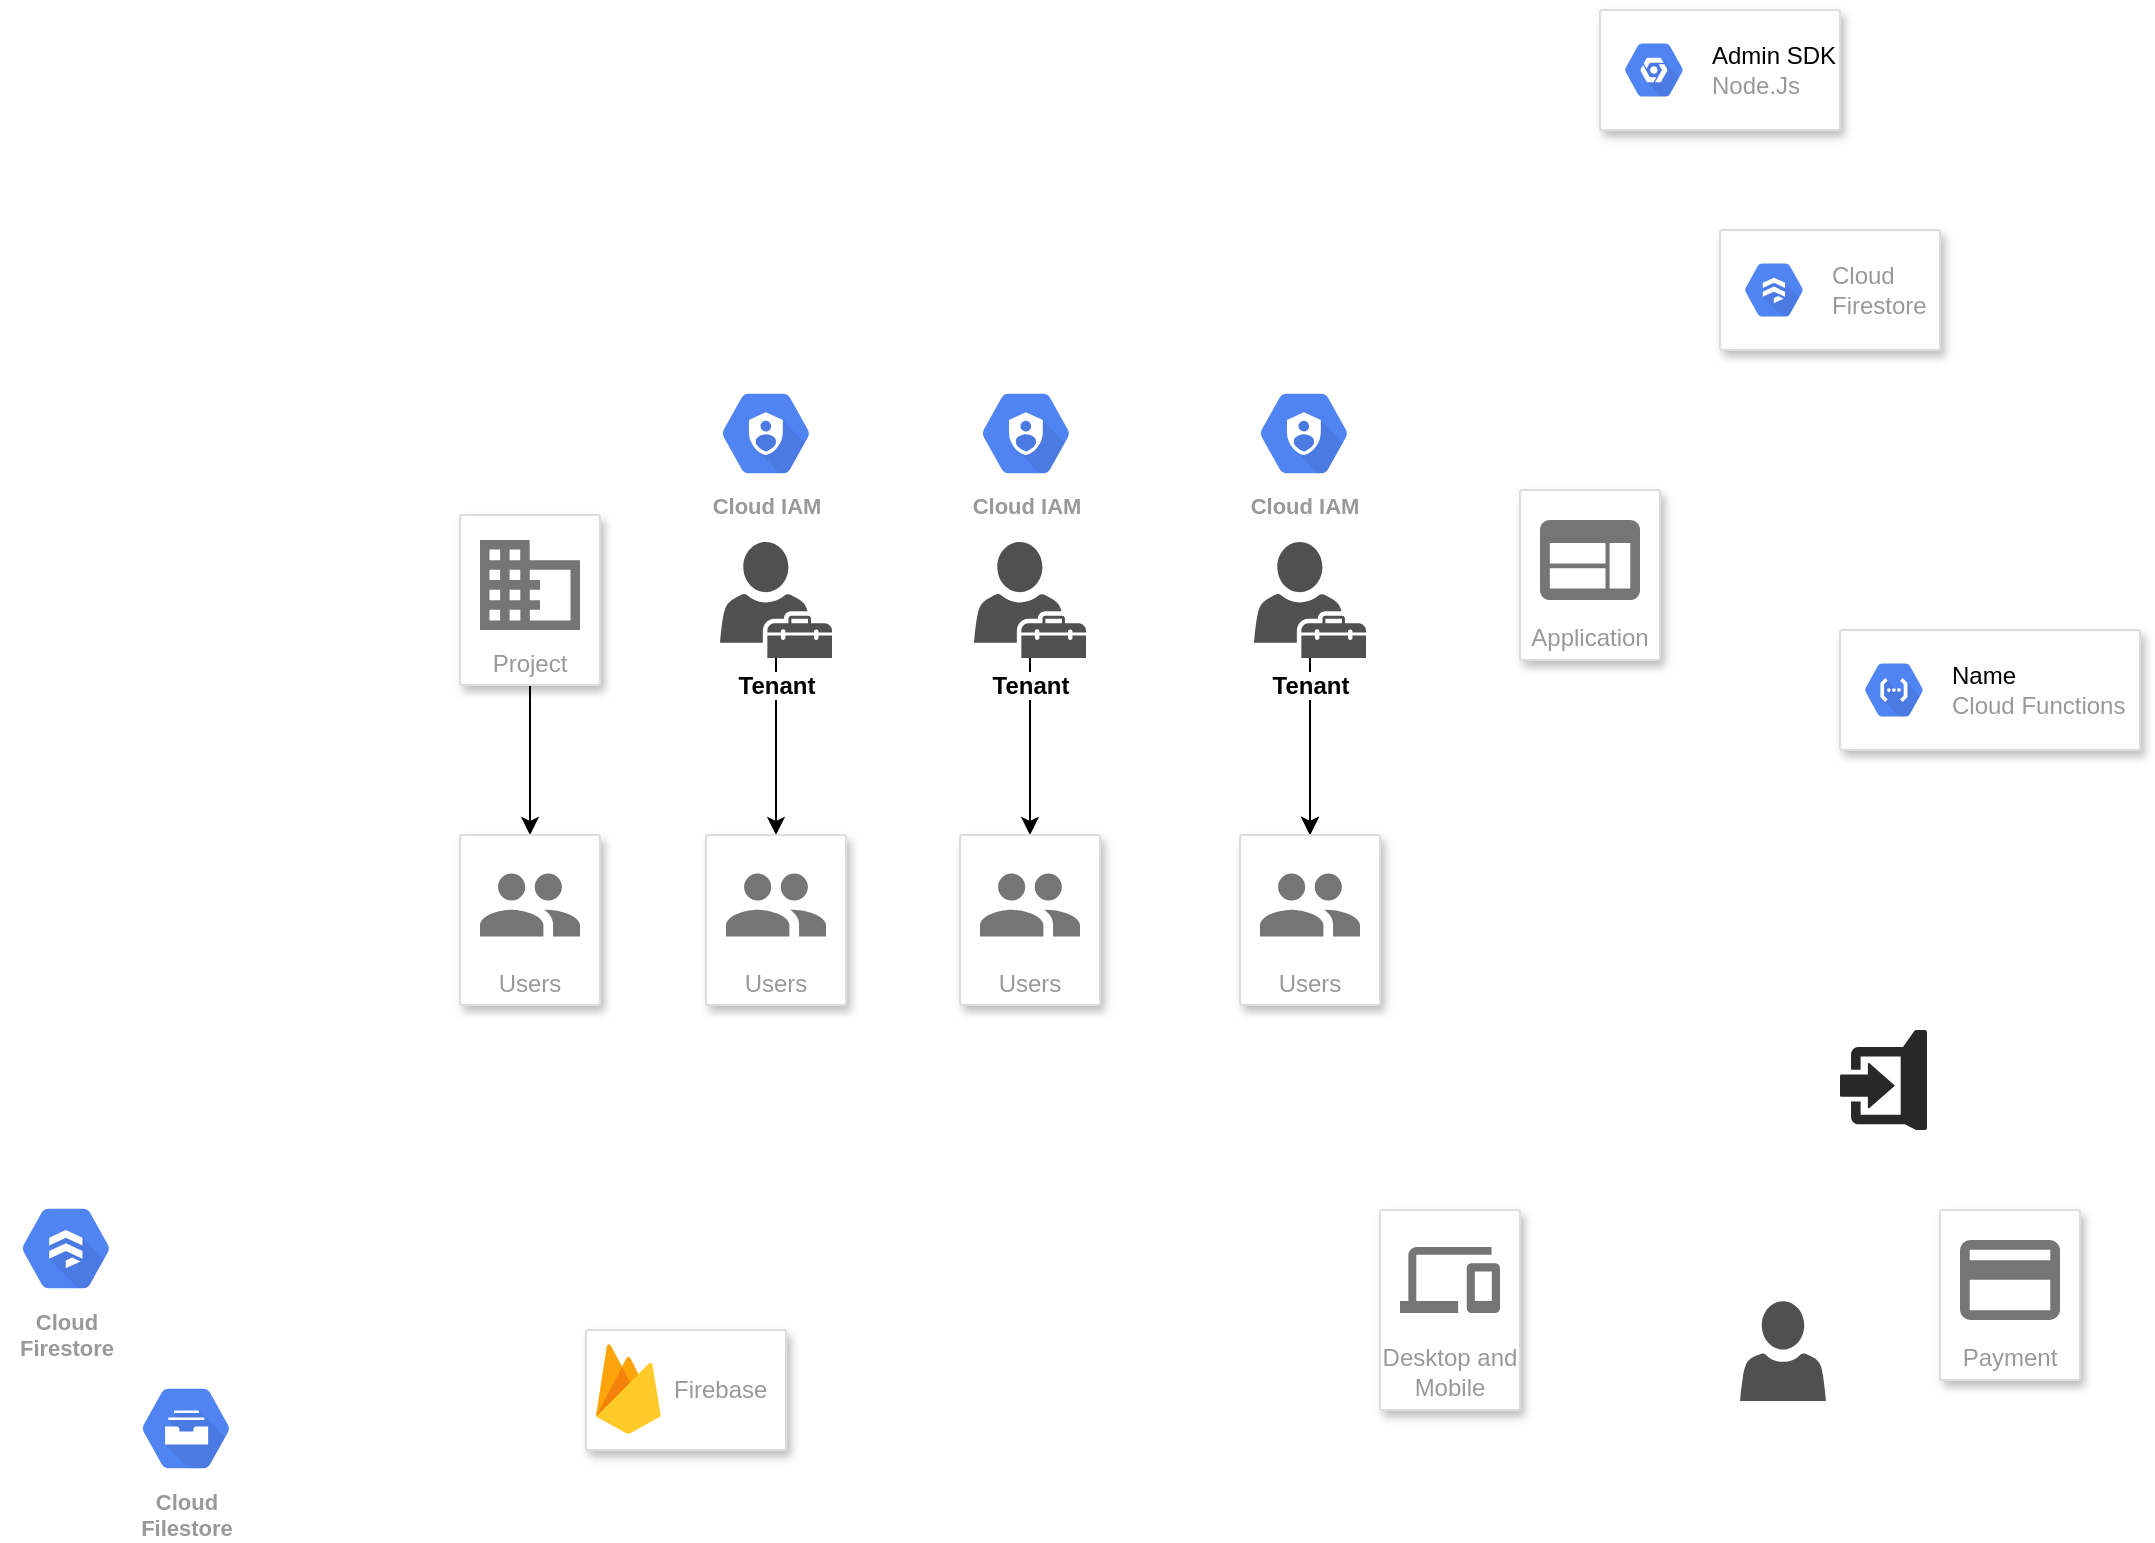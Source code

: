 <mxfile version="13.9.7" type="github">
  <diagram id="YlVkp8-III7TYCLAtudT" name="Page-1">
    <mxGraphModel dx="1349" dy="1154" grid="1" gridSize="10" guides="1" tooltips="1" connect="1" arrows="1" fold="1" page="1" pageScale="1" pageWidth="1169" pageHeight="827" math="0" shadow="0">
      <root>
        <mxCell id="0" />
        <mxCell id="1" parent="0" />
        <mxCell id="C5w15jPe9weFPQTxlSTk-1" value="" style="strokeColor=#dddddd;shadow=1;strokeWidth=1;rounded=1;absoluteArcSize=1;arcSize=2;" vertex="1" parent="1">
          <mxGeometry x="343" y="710" width="100" height="60" as="geometry" />
        </mxCell>
        <mxCell id="C5w15jPe9weFPQTxlSTk-2" value="Firebase" style="dashed=0;connectable=0;html=1;fillColor=#5184F3;strokeColor=none;shape=mxgraph.gcp2.firebase;part=1;labelPosition=right;verticalLabelPosition=middle;align=left;verticalAlign=middle;spacingLeft=5;fontColor=#999999;fontSize=12;" vertex="1" parent="C5w15jPe9weFPQTxlSTk-1">
          <mxGeometry width="32.4" height="45" relative="1" as="geometry">
            <mxPoint x="5" y="7" as="offset" />
          </mxGeometry>
        </mxCell>
        <mxCell id="C5w15jPe9weFPQTxlSTk-3" value="" style="strokeColor=#dddddd;shadow=1;strokeWidth=1;rounded=1;absoluteArcSize=1;arcSize=2;" vertex="1" parent="1">
          <mxGeometry x="850" y="50" width="120" height="60" as="geometry" />
        </mxCell>
        <mxCell id="C5w15jPe9weFPQTxlSTk-4" value="&lt;font color=&quot;#000000&quot;&gt;Admin SDK&lt;/font&gt;&lt;br&gt;Node.Js" style="dashed=0;connectable=0;html=1;fillColor=#5184F3;strokeColor=none;shape=mxgraph.gcp2.hexIcon;prIcon=placeholder;part=1;labelPosition=right;verticalLabelPosition=middle;align=left;verticalAlign=middle;spacingLeft=5;fontColor=#999999;fontSize=12;" vertex="1" parent="C5w15jPe9weFPQTxlSTk-3">
          <mxGeometry y="0.5" width="44" height="39" relative="1" as="geometry">
            <mxPoint x="5" y="-19.5" as="offset" />
          </mxGeometry>
        </mxCell>
        <mxCell id="C5w15jPe9weFPQTxlSTk-5" value="" style="strokeColor=#dddddd;shadow=1;strokeWidth=1;rounded=1;absoluteArcSize=1;arcSize=2;" vertex="1" parent="1">
          <mxGeometry x="970" y="360" width="150" height="60" as="geometry" />
        </mxCell>
        <mxCell id="C5w15jPe9weFPQTxlSTk-6" value="&lt;font color=&quot;#000000&quot;&gt;Name&lt;/font&gt;&lt;br&gt;Cloud Functions" style="dashed=0;connectable=0;html=1;fillColor=#5184F3;strokeColor=none;shape=mxgraph.gcp2.hexIcon;prIcon=cloud_functions;part=1;labelPosition=right;verticalLabelPosition=middle;align=left;verticalAlign=middle;spacingLeft=5;fontColor=#999999;fontSize=12;" vertex="1" parent="C5w15jPe9weFPQTxlSTk-5">
          <mxGeometry y="0.5" width="44" height="39" relative="1" as="geometry">
            <mxPoint x="5" y="-19.5" as="offset" />
          </mxGeometry>
        </mxCell>
        <mxCell id="C5w15jPe9weFPQTxlSTk-7" value="Application" style="strokeColor=#dddddd;shadow=1;strokeWidth=1;rounded=1;absoluteArcSize=1;arcSize=2;labelPosition=center;verticalLabelPosition=middle;align=center;verticalAlign=bottom;spacingLeft=0;fontColor=#999999;fontSize=12;whiteSpace=wrap;spacingBottom=2;" vertex="1" parent="1">
          <mxGeometry x="810" y="290" width="70" height="85" as="geometry" />
        </mxCell>
        <mxCell id="C5w15jPe9weFPQTxlSTk-8" value="" style="dashed=0;connectable=0;html=1;fillColor=#757575;strokeColor=none;shape=mxgraph.gcp2.application;part=1;" vertex="1" parent="C5w15jPe9weFPQTxlSTk-7">
          <mxGeometry x="0.5" width="50" height="40" relative="1" as="geometry">
            <mxPoint x="-25" y="15" as="offset" />
          </mxGeometry>
        </mxCell>
        <mxCell id="C5w15jPe9weFPQTxlSTk-22" value="" style="edgeStyle=orthogonalEdgeStyle;rounded=0;orthogonalLoop=1;jettySize=auto;html=1;" edge="1" parent="1" source="C5w15jPe9weFPQTxlSTk-9" target="C5w15jPe9weFPQTxlSTk-15">
          <mxGeometry relative="1" as="geometry" />
        </mxCell>
        <mxCell id="C5w15jPe9weFPQTxlSTk-9" value="Project" style="strokeColor=#dddddd;shadow=1;strokeWidth=1;rounded=1;absoluteArcSize=1;arcSize=2;labelPosition=center;verticalLabelPosition=middle;align=center;verticalAlign=bottom;spacingLeft=0;fontColor=#999999;fontSize=12;whiteSpace=wrap;spacingBottom=2;" vertex="1" parent="1">
          <mxGeometry x="280" y="302.5" width="70" height="85" as="geometry" />
        </mxCell>
        <mxCell id="C5w15jPe9weFPQTxlSTk-10" value="" style="dashed=0;connectable=0;html=1;fillColor=#757575;strokeColor=none;shape=mxgraph.gcp2.database;part=1;" vertex="1" parent="C5w15jPe9weFPQTxlSTk-9">
          <mxGeometry x="0.5" width="50" height="45" relative="1" as="geometry">
            <mxPoint x="-25" y="12.5" as="offset" />
          </mxGeometry>
        </mxCell>
        <mxCell id="C5w15jPe9weFPQTxlSTk-11" value="Desktop and Mobile" style="strokeColor=#dddddd;shadow=1;strokeWidth=1;rounded=1;absoluteArcSize=1;arcSize=2;labelPosition=center;verticalLabelPosition=middle;align=center;verticalAlign=bottom;spacingLeft=0;fontColor=#999999;fontSize=12;whiteSpace=wrap;spacingBottom=2;" vertex="1" parent="1">
          <mxGeometry x="740" y="650" width="70" height="100" as="geometry" />
        </mxCell>
        <mxCell id="C5w15jPe9weFPQTxlSTk-12" value="" style="dashed=0;connectable=0;html=1;fillColor=#757575;strokeColor=none;shape=mxgraph.gcp2.desktop_and_mobile;part=1;" vertex="1" parent="C5w15jPe9weFPQTxlSTk-11">
          <mxGeometry x="0.5" width="50" height="33" relative="1" as="geometry">
            <mxPoint x="-25" y="18.5" as="offset" />
          </mxGeometry>
        </mxCell>
        <mxCell id="C5w15jPe9weFPQTxlSTk-13" value="Payment" style="strokeColor=#dddddd;shadow=1;strokeWidth=1;rounded=1;absoluteArcSize=1;arcSize=2;labelPosition=center;verticalLabelPosition=middle;align=center;verticalAlign=bottom;spacingLeft=0;fontColor=#999999;fontSize=12;whiteSpace=wrap;spacingBottom=2;" vertex="1" parent="1">
          <mxGeometry x="1020" y="650" width="70" height="85" as="geometry" />
        </mxCell>
        <mxCell id="C5w15jPe9weFPQTxlSTk-14" value="" style="dashed=0;connectable=0;html=1;fillColor=#757575;strokeColor=none;shape=mxgraph.gcp2.payment;part=1;" vertex="1" parent="C5w15jPe9weFPQTxlSTk-13">
          <mxGeometry x="0.5" width="50" height="40" relative="1" as="geometry">
            <mxPoint x="-25" y="15" as="offset" />
          </mxGeometry>
        </mxCell>
        <mxCell id="C5w15jPe9weFPQTxlSTk-15" value="Users" style="strokeColor=#dddddd;shadow=1;strokeWidth=1;rounded=1;absoluteArcSize=1;arcSize=2;labelPosition=center;verticalLabelPosition=middle;align=center;verticalAlign=bottom;spacingLeft=0;fontColor=#999999;fontSize=12;whiteSpace=wrap;spacingBottom=2;" vertex="1" parent="1">
          <mxGeometry x="280" y="462.5" width="70" height="85" as="geometry" />
        </mxCell>
        <mxCell id="C5w15jPe9weFPQTxlSTk-16" value="" style="dashed=0;connectable=0;html=1;fillColor=#757575;strokeColor=none;shape=mxgraph.gcp2.users;part=1;" vertex="1" parent="C5w15jPe9weFPQTxlSTk-15">
          <mxGeometry x="0.5" width="50" height="31.5" relative="1" as="geometry">
            <mxPoint x="-25" y="19.25" as="offset" />
          </mxGeometry>
        </mxCell>
        <mxCell id="C5w15jPe9weFPQTxlSTk-17" value="" style="strokeColor=#dddddd;shadow=1;strokeWidth=1;rounded=1;absoluteArcSize=1;arcSize=2;" vertex="1" parent="1">
          <mxGeometry x="910" y="160" width="110" height="60" as="geometry" />
        </mxCell>
        <mxCell id="C5w15jPe9weFPQTxlSTk-18" value="Cloud&#xa;Firestore" style="dashed=0;connectable=0;html=1;fillColor=#5184F3;strokeColor=none;shape=mxgraph.gcp2.hexIcon;prIcon=cloud_firestore;part=1;labelPosition=right;verticalLabelPosition=middle;align=left;verticalAlign=middle;spacingLeft=5;fontColor=#999999;fontSize=12;" vertex="1" parent="C5w15jPe9weFPQTxlSTk-17">
          <mxGeometry y="0.5" width="44" height="39" relative="1" as="geometry">
            <mxPoint x="5" y="-19.5" as="offset" />
          </mxGeometry>
        </mxCell>
        <mxCell id="C5w15jPe9weFPQTxlSTk-19" value="Cloud IAM" style="html=1;fillColor=#5184F3;strokeColor=none;verticalAlign=top;labelPosition=center;verticalLabelPosition=bottom;align=center;spacingTop=-6;fontSize=11;fontStyle=1;fontColor=#999999;shape=mxgraph.gcp2.hexIcon;prIcon=cloud_iam" vertex="1" parent="1">
          <mxGeometry x="669" y="232.5" width="66" height="58.5" as="geometry" />
        </mxCell>
        <mxCell id="C5w15jPe9weFPQTxlSTk-20" value="Cloud&#xa;Filestore" style="html=1;fillColor=#5184F3;strokeColor=none;verticalAlign=top;labelPosition=center;verticalLabelPosition=bottom;align=center;spacingTop=-6;fontSize=11;fontStyle=1;fontColor=#999999;shape=mxgraph.gcp2.hexIcon;prIcon=cloud_filestore" vertex="1" parent="1">
          <mxGeometry x="110" y="730" width="66" height="58.5" as="geometry" />
        </mxCell>
        <mxCell id="C5w15jPe9weFPQTxlSTk-21" value="Cloud&#xa;Firestore" style="html=1;fillColor=#5184F3;strokeColor=none;verticalAlign=top;labelPosition=center;verticalLabelPosition=bottom;align=center;spacingTop=-6;fontSize=11;fontStyle=1;fontColor=#999999;shape=mxgraph.gcp2.hexIcon;prIcon=cloud_firestore" vertex="1" parent="1">
          <mxGeometry x="50" y="640" width="66" height="58.5" as="geometry" />
        </mxCell>
        <mxCell id="C5w15jPe9weFPQTxlSTk-35" value="" style="edgeStyle=orthogonalEdgeStyle;rounded=0;orthogonalLoop=1;jettySize=auto;html=1;" edge="1" parent="1" source="C5w15jPe9weFPQTxlSTk-23" target="C5w15jPe9weFPQTxlSTk-29">
          <mxGeometry relative="1" as="geometry" />
        </mxCell>
        <mxCell id="C5w15jPe9weFPQTxlSTk-24" value="" style="pointerEvents=1;shadow=0;dashed=0;html=1;strokeColor=none;labelPosition=center;verticalLabelPosition=bottom;verticalAlign=top;align=center;fillColor=#505050;shape=mxgraph.mscae.intune.account_portal" vertex="1" parent="1">
          <mxGeometry x="920" y="695.5" width="43" height="50" as="geometry" />
        </mxCell>
        <mxCell id="C5w15jPe9weFPQTxlSTk-26" value="" style="verticalLabelPosition=bottom;html=1;fillColor=#282828;strokeColor=none;verticalAlign=top;pointerEvents=1;align=center;shape=mxgraph.cisco_safe.business_icons.icon23;" vertex="1" parent="1">
          <mxGeometry x="970" y="560" width="43.5" height="50" as="geometry" />
        </mxCell>
        <mxCell id="C5w15jPe9weFPQTxlSTk-36" value="" style="edgeStyle=orthogonalEdgeStyle;rounded=0;orthogonalLoop=1;jettySize=auto;html=1;" edge="1" parent="1" source="C5w15jPe9weFPQTxlSTk-27" target="C5w15jPe9weFPQTxlSTk-31">
          <mxGeometry relative="1" as="geometry" />
        </mxCell>
        <mxCell id="C5w15jPe9weFPQTxlSTk-27" value="&lt;span style=&quot;background-color: rgb(255 , 255 , 255)&quot;&gt;Tenant&lt;/span&gt;" style="pointerEvents=1;shadow=0;dashed=0;html=1;strokeColor=none;fillColor=#505050;labelPosition=center;verticalLabelPosition=bottom;verticalAlign=top;outlineConnect=0;align=center;shape=mxgraph.office.users.tenant_admin;fontStyle=1" vertex="1" parent="1">
          <mxGeometry x="537" y="316" width="56" height="58" as="geometry" />
        </mxCell>
        <mxCell id="C5w15jPe9weFPQTxlSTk-37" value="" style="edgeStyle=orthogonalEdgeStyle;rounded=0;orthogonalLoop=1;jettySize=auto;html=1;" edge="1" parent="1" source="C5w15jPe9weFPQTxlSTk-28" target="C5w15jPe9weFPQTxlSTk-33">
          <mxGeometry relative="1" as="geometry" />
        </mxCell>
        <mxCell id="C5w15jPe9weFPQTxlSTk-40" value="" style="edgeStyle=orthogonalEdgeStyle;rounded=0;orthogonalLoop=1;jettySize=auto;html=1;" edge="1" parent="1" source="C5w15jPe9weFPQTxlSTk-28" target="C5w15jPe9weFPQTxlSTk-33">
          <mxGeometry relative="1" as="geometry" />
        </mxCell>
        <mxCell id="C5w15jPe9weFPQTxlSTk-28" value="&lt;span style=&quot;background-color: rgb(255 , 255 , 255)&quot;&gt;Tenant&lt;/span&gt;" style="pointerEvents=1;shadow=0;dashed=0;html=1;strokeColor=none;fillColor=#505050;labelPosition=center;verticalLabelPosition=bottom;verticalAlign=top;outlineConnect=0;align=center;shape=mxgraph.office.users.tenant_admin;fontStyle=1" vertex="1" parent="1">
          <mxGeometry x="677" y="316" width="56" height="58" as="geometry" />
        </mxCell>
        <mxCell id="C5w15jPe9weFPQTxlSTk-29" value="Users" style="strokeColor=#dddddd;shadow=1;strokeWidth=1;rounded=1;absoluteArcSize=1;arcSize=2;labelPosition=center;verticalLabelPosition=middle;align=center;verticalAlign=bottom;spacingLeft=0;fontColor=#999999;fontSize=12;whiteSpace=wrap;spacingBottom=2;" vertex="1" parent="1">
          <mxGeometry x="403" y="462.5" width="70" height="85" as="geometry" />
        </mxCell>
        <mxCell id="C5w15jPe9weFPQTxlSTk-30" value="" style="dashed=0;connectable=0;html=1;fillColor=#757575;strokeColor=none;shape=mxgraph.gcp2.users;part=1;" vertex="1" parent="C5w15jPe9weFPQTxlSTk-29">
          <mxGeometry x="0.5" width="50" height="31.5" relative="1" as="geometry">
            <mxPoint x="-25" y="19.25" as="offset" />
          </mxGeometry>
        </mxCell>
        <mxCell id="C5w15jPe9weFPQTxlSTk-31" value="Users" style="strokeColor=#dddddd;shadow=1;strokeWidth=1;rounded=1;absoluteArcSize=1;arcSize=2;labelPosition=center;verticalLabelPosition=middle;align=center;verticalAlign=bottom;spacingLeft=0;fontColor=#999999;fontSize=12;whiteSpace=wrap;spacingBottom=2;" vertex="1" parent="1">
          <mxGeometry x="530" y="462.5" width="70" height="85" as="geometry" />
        </mxCell>
        <mxCell id="C5w15jPe9weFPQTxlSTk-32" value="" style="dashed=0;connectable=0;html=1;fillColor=#757575;strokeColor=none;shape=mxgraph.gcp2.users;part=1;" vertex="1" parent="C5w15jPe9weFPQTxlSTk-31">
          <mxGeometry x="0.5" width="50" height="31.5" relative="1" as="geometry">
            <mxPoint x="-25" y="19.25" as="offset" />
          </mxGeometry>
        </mxCell>
        <mxCell id="C5w15jPe9weFPQTxlSTk-33" value="Users" style="strokeColor=#dddddd;shadow=1;strokeWidth=1;rounded=1;absoluteArcSize=1;arcSize=2;labelPosition=center;verticalLabelPosition=middle;align=center;verticalAlign=bottom;spacingLeft=0;fontColor=#999999;fontSize=12;whiteSpace=wrap;spacingBottom=2;" vertex="1" parent="1">
          <mxGeometry x="670" y="462.5" width="70" height="85" as="geometry" />
        </mxCell>
        <mxCell id="C5w15jPe9weFPQTxlSTk-34" value="" style="dashed=0;connectable=0;html=1;fillColor=#757575;strokeColor=none;shape=mxgraph.gcp2.users;part=1;" vertex="1" parent="C5w15jPe9weFPQTxlSTk-33">
          <mxGeometry x="0.5" width="50" height="31.5" relative="1" as="geometry">
            <mxPoint x="-25" y="19.25" as="offset" />
          </mxGeometry>
        </mxCell>
        <mxCell id="C5w15jPe9weFPQTxlSTk-38" value="Cloud IAM" style="html=1;fillColor=#5184F3;strokeColor=none;verticalAlign=top;labelPosition=center;verticalLabelPosition=bottom;align=center;spacingTop=-6;fontSize=11;fontStyle=1;fontColor=#999999;shape=mxgraph.gcp2.hexIcon;prIcon=cloud_iam" vertex="1" parent="1">
          <mxGeometry x="400" y="232.5" width="66" height="58.5" as="geometry" />
        </mxCell>
        <mxCell id="C5w15jPe9weFPQTxlSTk-39" value="Cloud IAM" style="html=1;fillColor=#5184F3;strokeColor=none;verticalAlign=top;labelPosition=center;verticalLabelPosition=bottom;align=center;spacingTop=-6;fontSize=11;fontStyle=1;fontColor=#999999;shape=mxgraph.gcp2.hexIcon;prIcon=cloud_iam" vertex="1" parent="1">
          <mxGeometry x="530" y="232.5" width="66" height="58.5" as="geometry" />
        </mxCell>
        <mxCell id="C5w15jPe9weFPQTxlSTk-23" value="&lt;b&gt;&lt;span style=&quot;background-color: rgb(255 , 255 , 255)&quot;&gt;Tenant&lt;/span&gt;&lt;/b&gt;" style="pointerEvents=1;shadow=0;dashed=0;html=1;strokeColor=none;fillColor=#505050;labelPosition=center;verticalLabelPosition=bottom;verticalAlign=top;outlineConnect=0;align=center;shape=mxgraph.office.users.tenant_admin;" vertex="1" parent="1">
          <mxGeometry x="410" y="316" width="56" height="58" as="geometry" />
        </mxCell>
      </root>
    </mxGraphModel>
  </diagram>
</mxfile>
